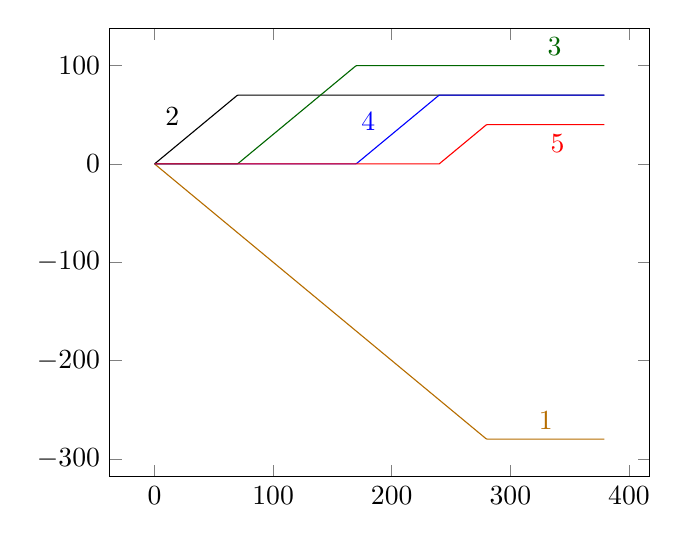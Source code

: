 
		\begin{tikzpicture}
		\begin{axis}[
		%	title={Average absolute error in sampling the GNK value},
		%	xlabel={Generator Capacity ($-p_1^l$)},
			%xmin=0, xmax=0.25,
			%ymin=0.001, ymax=0.05,
			%ymode=log,
			xtick={0,100,200,300,400},
			%ytick={0,20,40,60,80,100},
			%yticklabel=$\pgfmathprintnumber{\tick}\%$,
			legend pos=south west,
			%ymajorgrids=true,
			%grid style=dashed,
			%xticklabel style={/pgf/number format/fixed}
		]
		\addplot[color={rgb:red,4;green,2;yellow,1}] coordinates {
(0.1,-0.1)(1.3,-1.3)(2.5,-2.5)(3.7,-3.7)(4.9,-4.9)(6.1,-6.1)(7.3,-7.3)(8.5,-8.5)(9.7,-9.7)(10.9,-10.9)(12.1,-12.1)(13.3,-13.3)(14.5,-14.5)(15.7,-15.7)(16.9,-16.9)(18.1,-18.1)(19.3,-19.3)(20.5,-20.5)(21.7,-21.7)(22.9,-22.9)(24.1,-24.1)(25.3,-25.3)(26.5,-26.5)(27.7,-27.7)(28.9,-28.9)(30.1,-30.1)(31.3,-31.3)(32.5,-32.5)(33.7,-33.7)(34.9,-34.9)(36.1,-36.1)(37.3,-37.3)(38.5,-38.5)(39.7,-39.7)(40.9,-40.9)(42.1,-42.1)(43.3,-43.3)(44.5,-44.5)(45.7,-45.7)(46.9,-46.9)(48.1,-48.1)(49.3,-49.3)(50.5,-50.5)(51.7,-51.7)(52.9,-52.9)(54.1,-54.1)(55.3,-55.3)(56.5,-56.5)(57.7,-57.7)(58.9,-58.9)(60.1,-60.1)(61.3,-61.3)(62.5,-62.5)(63.7,-63.7)(64.9,-64.9)(66.1,-66.1)(67.3,-67.3)(68.5,-68.5)(69.7,-69.7)(70.9,-70.9)(72.1,-72.1)(73.3,-73.3)(74.5,-74.5)(75.7,-75.7)(76.9,-76.9)(78.1,-78.1)(79.3,-79.3)(80.5,-80.5)(81.7,-81.7)(82.9,-82.9)(84.1,-84.1)(85.3,-85.3)(86.5,-86.5)(87.7,-87.7)(88.9,-88.9)(90.1,-90.1)(91.3,-91.3)(92.5,-92.5)(93.7,-93.7)(94.9,-94.9)(96.1,-96.1)(97.3,-97.3)(98.5,-98.5)(99.7,-99.7)(100.9,-100.9)(102.1,-102.1)(103.3,-103.3)(104.5,-104.5)(105.7,-105.7)(106.9,-106.9)(108.1,-108.1)(109.3,-109.3)(110.5,-110.5)(111.7,-111.7)(112.9,-112.9)(114.1,-114.1)(115.3,-115.3)(116.5,-116.5)(117.7,-117.7)(118.9,-118.9)(120.1,-120.1)(121.3,-121.3)(122.5,-122.5)(123.7,-123.7)(124.9,-124.9)(126.1,-126.1)(127.3,-127.3)(128.5,-128.5)(129.7,-129.7)(130.9,-130.9)(132.1,-132.1)(133.3,-133.3)(134.5,-134.5)(135.7,-135.7)(136.9,-136.9)(138.1,-138.1)(139.3,-139.3)(140.5,-140.5)(141.7,-141.7)(142.9,-142.9)(144.1,-144.1)(145.3,-145.3)(146.5,-146.5)(147.7,-147.7)(148.9,-148.9)(150.1,-150.1)(151.3,-151.3)(152.5,-152.5)(153.7,-153.7)(154.9,-154.9)(156.1,-156.1)(157.3,-157.3)(158.5,-158.5)(159.7,-159.7)(160.9,-160.9)(162.1,-162.1)(163.3,-163.3)(164.5,-164.5)(165.7,-165.7)(166.9,-166.9)(168.1,-168.1)(169.3,-169.3)(170.5,-170.5)(171.7,-171.7)(172.9,-172.9)(174.1,-174.1)(175.3,-175.3)(176.5,-176.5)(177.7,-177.7)(178.9,-178.9)(180.1,-180.1)(181.3,-181.3)(182.5,-182.5)(183.7,-183.7)(184.9,-184.9)(186.1,-186.1)(187.3,-187.3)(188.5,-188.5)(189.7,-189.7)(190.9,-190.9)(192.1,-192.1)(193.3,-193.3)(194.5,-194.5)(195.7,-195.7)(196.9,-196.9)(198.1,-198.1)(199.3,-199.3)(200.5,-200.5)(201.7,-201.7)(202.9,-202.9)(204.1,-204.1)(205.3,-205.3)(206.5,-206.5)(207.7,-207.7)(208.9,-208.9)(210.1,-210.1)(211.3,-211.3)(212.5,-212.5)(213.7,-213.7)(214.9,-214.9)(216.1,-216.1)(217.3,-217.3)(218.5,-218.5)(219.7,-219.7)(220.9,-220.9)(222.1,-222.1)(223.3,-223.3)(224.5,-224.5)(225.7,-225.7)(226.9,-226.9)(228.1,-228.1)(229.3,-229.3)(230.5,-230.5)(231.7,-231.7)(232.9,-232.9)(234.1,-234.1)(235.3,-235.3)(236.5,-236.5)(237.7,-237.7)(238.9,-238.9)(240.1,-240.1)(241.3,-241.3)(242.5,-242.5)(243.7,-243.7)(244.9,-244.9)(246.1,-246.1)(247.3,-247.3)(248.5,-248.5)(249.7,-249.7)(250.9,-250.9)(252.1,-252.1)(253.3,-253.3)(254.5,-254.5)(255.7,-255.7)(256.9,-256.9)(258.1,-258.1)(259.3,-259.3)(260.5,-260.5)(261.7,-261.7)(262.9,-262.9)(264.1,-264.1)(265.3,-265.3)(266.5,-266.5)(267.7,-267.7)(268.9,-268.9)(270.1,-270.1)(271.3,-271.3)(272.5,-272.5)(273.7,-273.7)(274.9,-274.9)(276.1,-276.1)(277.3,-277.3)(278.5,-278.5)(279.7,-279.7)(280.9,-280.0)(282.1,-280.0)(283.3,-280.0)(284.5,-280.0)(285.7,-280.0)(286.9,-280.0)(288.1,-280.0)(289.3,-280.0)(290.5,-280.0)(291.7,-280.0)(292.9,-280.0)(294.1,-280.0)(295.3,-280.0)(296.5,-280.0)(297.7,-280.0)(298.9,-280.0)(300.1,-280.0)(301.3,-280.0)(302.5,-280.0)(303.7,-280.0)(304.9,-280.0)(306.1,-280.0)(307.3,-280.0)(308.5,-280.0)(309.7,-280.0)(310.9,-280.0)(312.1,-280.0)(313.3,-280.0)(314.5,-280.0)(315.7,-280.0)(316.9,-280.0)(318.1,-280.0)(319.3,-280.0)(320.5,-280.0)(321.7,-280.0)(322.9,-280.0)(324.1,-280.0)(325.3,-280.0)(326.5,-280.0)(327.7,-280.0)(328.9,-280.0)(330.1,-280.0)(331.3,-280.0)(332.5,-280.0)(333.7,-280.0)(334.9,-280.0)(336.1,-280.0)(337.3,-280.0)(338.5,-280.0)(339.7,-280.0)(340.9,-280.0)(342.1,-280.0)(343.3,-280.0)(344.5,-280.0)(345.7,-280.0)(346.9,-280.0)(348.1,-280.0)(349.3,-280.0)(350.5,-280.0)(351.7,-280.0)(352.9,-280.0)(354.1,-280.0)(355.3,-280.0)(356.5,-280.0)(357.7,-280.0)(358.9,-280.0)(360.1,-280.0)(361.3,-280.0)(362.5,-280.0)(363.7,-280.0)(364.9,-280.0)(366.1,-280.0)(367.3,-280.0)(368.5,-280.0)(369.7,-280.0)(370.9,-280.0)(372.1,-280.0)(373.3,-280.0)(374.5,-280.0)(375.7,-280.0)(376.9,-280.0)(378.1,-280.0)(379.3,-280.0)
			}node[pos=0.9](endofplotsquare){} ;
		\node [above,color={rgb:red,4;green,2;yellow,1}] at (endofplotsquare) {1};
		\addplot[] coordinates {
(0.1,0.1)(1.3,1.3)(2.5,2.5)(3.7,3.7)(4.9,4.9)(6.1,6.1)(7.3,7.3)(8.5,8.5)(9.7,9.7)(10.9,10.9)(12.1,12.1)(13.3,13.3)(14.5,14.5)(15.7,15.7)(16.9,16.9)(18.1,18.1)(19.3,19.3)(20.5,20.5)(21.7,21.7)(22.9,22.9)(24.1,24.1)(25.3,25.3)(26.5,26.5)(27.7,27.7)(28.9,28.9)(30.1,30.1)(31.3,31.3)(32.5,32.5)(33.7,33.7)(34.9,34.9)(36.1,36.1)(37.3,37.3)(38.5,38.5)(39.7,39.7)(40.9,40.9)(42.1,42.1)(43.3,43.3)(44.5,44.5)(45.7,45.7)(46.9,46.9)(48.1,48.1)(49.3,49.3)(50.5,50.5)(51.7,51.7)(52.9,52.9)(54.1,54.1)(55.3,55.3)(56.5,56.5)(57.7,57.7)(58.9,58.9)(60.1,60.1)(61.3,61.3)(62.5,62.5)(63.7,63.7)(64.9,64.9)(66.1,66.1)(67.3,67.3)(68.5,68.5)(69.7,69.7)(70.9,70.0)(72.1,70.0)(73.3,70.0)(74.5,70.0)(75.7,70.0)(76.9,70.0)(78.1,70.0)(79.3,70.0)(80.5,70.0)(81.7,70.0)(82.9,70.0)(84.1,70.0)(85.3,70.0)(86.5,70.0)(87.7,70.0)(88.9,70.0)(90.1,70.0)(91.3,70.0)(92.5,70.0)(93.7,70.0)(94.9,70.0)(96.1,70.0)(97.3,70.0)(98.5,70.0)(99.7,70.0)(100.9,70.0)(102.1,70.0)(103.3,70.0)(104.5,70.0)(105.7,70.0)(106.9,70.0)(108.1,70.0)(109.3,70.0)(110.5,70.0)(111.7,70.0)(112.9,70.0)(114.1,70.0)(115.3,70.0)(116.5,70.0)(117.7,70.0)(118.9,70.0)(120.1,70.0)(121.3,70.0)(122.5,70.0)(123.7,70.0)(124.9,70.0)(126.1,70.0)(127.3,70.0)(128.5,70.0)(129.7,70.0)(130.9,70.0)(132.1,70.0)(133.3,70.0)(134.5,70.0)(135.7,70.0)(136.9,70.0)(138.1,70.0)(139.3,70.0)(140.5,70.0)(141.7,70.0)(142.9,70.0)(144.1,70.0)(145.3,70.0)(146.5,70.0)(147.7,70.0)(148.9,70.0)(150.1,70.0)(151.3,70.0)(152.5,70.0)(153.7,70.0)(154.9,70.0)(156.1,70.0)(157.3,70.0)(158.5,70.0)(159.7,70.0)(160.9,70.0)(162.1,70.0)(163.3,70.0)(164.5,70.0)(165.7,70.0)(166.9,70.0)(168.1,70.0)(169.3,70.0)(170.5,70.0)(171.7,70.0)(172.9,70.0)(174.1,70.0)(175.3,70.0)(176.5,70.0)(177.7,70.0)(178.9,70.0)(180.1,70.0)(181.3,70.0)(182.5,70.0)(183.7,70.0)(184.9,70.0)(186.1,70.0)(187.3,70.0)(188.5,70.0)(189.7,70.0)(190.9,70.0)(192.1,70.0)(193.3,70.0)(194.5,70.0)(195.7,70.0)(196.9,70.0)(198.1,70.0)(199.3,70.0)(200.5,70.0)(201.7,70.0)(202.9,70.0)(204.1,70.0)(205.3,70.0)(206.5,70.0)(207.7,70.0)(208.9,70.0)(210.1,70.0)(211.3,70.0)(212.5,70.0)(213.7,70.0)(214.9,70.0)(216.1,70.0)(217.3,70.0)(218.5,70.0)(219.7,70.0)(220.9,70.0)(222.1,70.0)(223.3,70.0)(224.5,70.0)(225.7,70.0)(226.9,70.0)(228.1,70.0)(229.3,70.0)(230.5,70.0)(231.7,70.0)(232.9,70.0)(234.1,70.0)(235.3,70.0)(236.5,70.0)(237.7,70.0)(238.9,70.0)(240.1,70.0)(241.3,70.0)(242.5,70.0)(243.7,70.0)(244.9,70.0)(246.1,70.0)(247.3,70.0)(248.5,70.0)(249.7,70.0)(250.9,70.0)(252.1,70.0)(253.3,70.0)(254.5,70.0)(255.7,70.0)(256.9,70.0)(258.1,70.0)(259.3,70.0)(260.5,70.0)(261.7,70.0)(262.9,70.0)(264.1,70.0)(265.3,70.0)(266.5,70.0)(267.7,70.0)(268.9,70.0)(270.1,70.0)(271.3,70.0)(272.5,70.0)(273.7,70.0)(274.9,70.0)(276.1,70.0)(277.3,70.0)(278.5,70.0)(279.7,70.0)(280.9,70.0)(282.1,70.0)(283.3,70.0)(284.5,70.0)(285.7,70.0)(286.9,70.0)(288.1,70.0)(289.3,70.0)(290.5,70.0)(291.7,70.0)(292.9,70.0)(294.1,70.0)(295.3,70.0)(296.5,70.0)(297.7,70.0)(298.9,70.0)(300.1,70.0)(301.3,70.0)(302.5,70.0)(303.7,70.0)(304.9,70.0)(306.1,70.0)(307.3,70.0)(308.5,70.0)(309.7,70.0)(310.9,70.0)(312.1,70.0)(313.3,70.0)(314.5,70.0)(315.7,70.0)(316.9,70.0)(318.1,70.0)(319.3,70.0)(320.5,70.0)(321.7,70.0)(322.9,70.0)(324.1,70.0)(325.3,70.0)(326.5,70.0)(327.7,70.0)(328.9,70.0)(330.1,70.0)(331.3,70.0)(332.5,70.0)(333.7,70.0)(334.9,70.0)(336.1,70.0)(337.3,70.0)(338.5,70.0)(339.7,70.0)(340.9,70.0)(342.1,70.0)(343.3,70.0)(344.5,70.0)(345.7,70.0)(346.9,70.0)(348.1,70.0)(349.3,70.0)(350.5,70.0)(351.7,70.0)(352.9,70.0)(354.1,70.0)(355.3,70.0)(356.5,70.0)(357.7,70.0)(358.9,70.0)(360.1,70.0)(361.3,70.0)(362.5,70.0)(363.7,70.0)(364.9,70.0)(366.1,70.0)(367.3,70.0)(368.5,70.0)(369.7,70.0)(370.9,70.0)(372.1,70.0)(373.3,70.0)(374.5,70.0)(375.7,70.0)(376.9,70.0)(378.1,70.0)(379.3,70.0)
			}node[pos=0.1](endofplotsquare){} ;
		\node [above left] at (endofplotsquare) {2};
		\addplot[color=black!60!green] coordinates {
(0.1,-0.0)(1.3,-0.0)(2.5,-0.0)(3.7,-0.0)(4.9,-0.0)(6.1,-0.0)(7.3,-0.0)(8.5,-0.0)(9.7,-0.0)(10.9,-0.0)(12.1,-0.0)(13.3,-0.0)(14.5,-0.0)(15.7,-0.0)(16.9,-0.0)(18.1,-0.0)(19.3,-0.0)(20.5,-0.0)(21.7,-0.0)(22.9,-0.0)(24.1,-0.0)(25.3,-0.0)(26.5,-0.0)(27.7,-0.0)(28.9,-0.0)(30.1,-0.0)(31.3,-0.0)(32.5,-0.0)(33.7,-0.0)(34.9,-0.0)(36.1,-0.0)(37.3,-0.0)(38.5,-0.0)(39.7,-0.0)(40.9,-0.0)(42.1,-0.0)(43.3,-0.0)(44.5,-0.0)(45.7,-0.0)(46.9,-0.0)(48.1,-0.0)(49.3,-0.0)(50.5,-0.0)(51.7,-0.0)(52.9,-0.0)(54.1,-0.0)(55.3,-0.0)(56.5,-0.0)(57.7,-0.0)(58.9,-0.0)(60.1,-0.0)(61.3,-0.0)(62.5,-0.0)(63.7,-0.0)(64.9,-0.0)(66.1,-0.0)(67.3,-0.0)(68.5,-0.0)(69.7,-0.0)(70.9,0.9)(72.1,2.1)(73.3,3.3)(74.5,4.5)(75.7,5.7)(76.9,6.9)(78.1,8.1)(79.3,9.3)(80.5,10.5)(81.7,11.7)(82.9,12.9)(84.1,14.1)(85.3,15.3)(86.5,16.5)(87.7,17.7)(88.9,18.9)(90.1,20.1)(91.3,21.3)(92.5,22.5)(93.7,23.7)(94.9,24.9)(96.1,26.1)(97.3,27.3)(98.5,28.5)(99.7,29.7)(100.9,30.9)(102.1,32.1)(103.3,33.3)(104.5,34.5)(105.7,35.7)(106.9,36.9)(108.1,38.1)(109.3,39.3)(110.5,40.5)(111.7,41.7)(112.9,42.9)(114.1,44.1)(115.3,45.3)(116.5,46.5)(117.7,47.7)(118.9,48.9)(120.1,50.1)(121.3,51.3)(122.5,52.5)(123.7,53.7)(124.9,54.9)(126.1,56.1)(127.3,57.3)(128.5,58.5)(129.7,59.7)(130.9,60.9)(132.1,62.1)(133.3,63.3)(134.5,64.5)(135.7,65.7)(136.9,66.9)(138.1,68.1)(139.3,69.3)(140.5,70.5)(141.7,71.7)(142.9,72.9)(144.1,74.1)(145.3,75.3)(146.5,76.5)(147.7,77.7)(148.9,78.9)(150.1,80.1)(151.3,81.3)(152.5,82.5)(153.7,83.7)(154.9,84.9)(156.1,86.1)(157.3,87.3)(158.5,88.5)(159.7,89.7)(160.9,90.9)(162.1,92.1)(163.3,93.3)(164.5,94.5)(165.7,95.7)(166.9,96.9)(168.1,98.1)(169.3,99.3)(170.5,100.0)(171.7,100.0)(172.9,100.0)(174.1,100.0)(175.3,100.0)(176.5,100.0)(177.7,100.0)(178.9,100.0)(180.1,100.0)(181.3,100.0)(182.5,100.0)(183.7,100.0)(184.9,100.0)(186.1,100.0)(187.3,100.0)(188.5,100.0)(189.7,100.0)(190.9,100.0)(192.1,100.0)(193.3,100.0)(194.5,100.0)(195.7,100.0)(196.9,100.0)(198.1,100.0)(199.3,100.0)(200.5,100.0)(201.7,100.0)(202.9,100.0)(204.1,100.0)(205.3,100.0)(206.5,100.0)(207.7,100.0)(208.9,100.0)(210.1,100.0)(211.3,100.0)(212.5,100.0)(213.7,100.0)(214.9,100.0)(216.1,100.0)(217.3,100.0)(218.5,100.0)(219.7,100.0)(220.9,100.0)(222.1,100.0)(223.3,100.0)(224.5,100.0)(225.7,100.0)(226.9,100.0)(228.1,100.0)(229.3,100.0)(230.5,100.0)(231.7,100.0)(232.9,100.0)(234.1,100.0)(235.3,100.0)(236.5,100.0)(237.7,100.0)(238.9,100.0)(240.1,100.0)(241.3,100.0)(242.5,100.0)(243.7,100.0)(244.9,100.0)(246.1,100.0)(247.3,100.0)(248.5,100.0)(249.7,100.0)(250.9,100.0)(252.1,100.0)(253.3,100.0)(254.5,100.0)(255.7,100.0)(256.9,100.0)(258.1,100.0)(259.3,100.0)(260.5,100.0)(261.7,100.0)(262.9,100.0)(264.1,100.0)(265.3,100.0)(266.5,100.0)(267.7,100.0)(268.9,100.0)(270.1,100.0)(271.3,100.0)(272.5,100.0)(273.7,100.0)(274.9,100.0)(276.1,100.0)(277.3,100.0)(278.5,100.0)(279.7,100.0)(280.9,100.0)(282.1,100.0)(283.3,100.0)(284.5,100.0)(285.7,100.0)(286.9,100.0)(288.1,100.0)(289.3,100.0)(290.5,100.0)(291.7,100.0)(292.9,100.0)(294.1,100.0)(295.3,100.0)(296.5,100.0)(297.7,100.0)(298.9,100.0)(300.1,100.0)(301.3,100.0)(302.5,100.0)(303.7,100.0)(304.9,100.0)(306.1,100.0)(307.3,100.0)(308.5,100.0)(309.7,100.0)(310.9,100.0)(312.1,100.0)(313.3,100.0)(314.5,100.0)(315.7,100.0)(316.9,100.0)(318.1,100.0)(319.3,100.0)(320.5,100.0)(321.7,100.0)(322.9,100.0)(324.1,100.0)(325.3,100.0)(326.5,100.0)(327.7,100.0)(328.9,100.0)(330.1,100.0)(331.3,100.0)(332.5,100.0)(333.7,100.0)(334.9,100.0)(336.1,100.0)(337.3,100.0)(338.5,100.0)(339.7,100.0)(340.9,100.0)(342.1,100.0)(343.3,100.0)(344.5,100.0)(345.7,100.0)(346.9,100.0)(348.1,100.0)(349.3,100.0)(350.5,100.0)(351.7,100.0)(352.9,100.0)(354.1,100.0)(355.3,100.0)(356.5,100.0)(357.7,100.0)(358.9,100.0)(360.1,100.0)(361.3,100.0)(362.5,100.0)(363.7,100.0)(364.9,100.0)(366.1,100.0)(367.3,100.0)(368.5,100.0)(369.7,100.0)(370.9,100.0)(372.1,100.0)(373.3,100.0)(374.5,100.0)(375.7,100.0)(376.9,100.0)(378.1,100.0)(379.3,100.0)
			}node[pos=0.9](endofplotsquare){} ;
		\node [above, color=black!60!green] at (endofplotsquare) {3};
		\addplot[color=blue] coordinates {
(0.1,-0.0)(1.3,-0.0)(2.5,-0.0)(3.7,-0.0)(4.9,-0.0)(6.1,-0.0)(7.3,-0.0)(8.5,-0.0)(9.7,-0.0)(10.9,-0.0)(12.1,-0.0)(13.3,-0.0)(14.5,-0.0)(15.7,-0.0)(16.9,-0.0)(18.1,-0.0)(19.3,-0.0)(20.5,-0.0)(21.7,-0.0)(22.9,-0.0)(24.1,-0.0)(25.3,-0.0)(26.5,-0.0)(27.7,-0.0)(28.9,-0.0)(30.1,-0.0)(31.3,-0.0)(32.5,-0.0)(33.7,-0.0)(34.9,-0.0)(36.1,-0.0)(37.3,-0.0)(38.5,-0.0)(39.7,-0.0)(40.9,-0.0)(42.1,-0.0)(43.3,-0.0)(44.5,-0.0)(45.7,-0.0)(46.9,-0.0)(48.1,-0.0)(49.3,-0.0)(50.5,-0.0)(51.7,-0.0)(52.9,-0.0)(54.1,-0.0)(55.3,-0.0)(56.5,-0.0)(57.7,-0.0)(58.9,-0.0)(60.1,-0.0)(61.3,-0.0)(62.5,-0.0)(63.7,-0.0)(64.9,-0.0)(66.1,-0.0)(67.3,-0.0)(68.5,-0.0)(69.7,-0.0)(70.9,-0.0)(72.1,-0.0)(73.3,-0.0)(74.5,-0.0)(75.7,-0.0)(76.9,-0.0)(78.1,-0.0)(79.3,-0.0)(80.5,-0.0)(81.7,-0.0)(82.9,-0.0)(84.1,-0.0)(85.3,-0.0)(86.5,-0.0)(87.7,-0.0)(88.9,-0.0)(90.1,-0.0)(91.3,-0.0)(92.5,-0.0)(93.7,-0.0)(94.9,-0.0)(96.1,-0.0)(97.3,-0.0)(98.5,-0.0)(99.7,-0.0)(100.9,-0.0)(102.1,-0.0)(103.3,-0.0)(104.5,-0.0)(105.7,-0.0)(106.9,-0.0)(108.1,-0.0)(109.3,-0.0)(110.5,-0.0)(111.7,-0.0)(112.9,-0.0)(114.1,-0.0)(115.3,-0.0)(116.5,-0.0)(117.7,-0.0)(118.9,-0.0)(120.1,-0.0)(121.3,-0.0)(122.5,-0.0)(123.7,-0.0)(124.9,-0.0)(126.1,-0.0)(127.3,-0.0)(128.5,-0.0)(129.7,-0.0)(130.9,-0.0)(132.1,-0.0)(133.3,-0.0)(134.5,-0.0)(135.7,-0.0)(136.9,-0.0)(138.1,-0.0)(139.3,-0.0)(140.5,-0.0)(141.7,-0.0)(142.9,-0.0)(144.1,-0.0)(145.3,-0.0)(146.5,-0.0)(147.7,-0.0)(148.9,-0.0)(150.1,-0.0)(151.3,-0.0)(152.5,-0.0)(153.7,-0.0)(154.9,-0.0)(156.1,-0.0)(157.3,-0.0)(158.5,-0.0)(159.7,-0.0)(160.9,-0.0)(162.1,-0.0)(163.3,-0.0)(164.5,-0.0)(165.7,-0.0)(166.9,-0.0)(168.1,-0.0)(169.3,-0.0)(170.5,0.5)(171.7,1.7)(172.9,2.9)(174.1,4.1)(175.3,5.3)(176.5,6.5)(177.7,7.7)(178.9,8.9)(180.1,10.1)(181.3,11.3)(182.5,12.5)(183.7,13.7)(184.9,14.9)(186.1,16.1)(187.3,17.3)(188.5,18.5)(189.7,19.7)(190.9,20.9)(192.1,22.1)(193.3,23.3)(194.5,24.5)(195.7,25.7)(196.9,26.9)(198.1,28.1)(199.3,29.3)(200.5,30.5)(201.7,31.7)(202.9,32.9)(204.1,34.1)(205.3,35.3)(206.5,36.5)(207.7,37.7)(208.9,38.9)(210.1,40.1)(211.3,41.3)(212.5,42.5)(213.7,43.7)(214.9,44.9)(216.1,46.1)(217.3,47.3)(218.5,48.5)(219.7,49.7)(220.9,50.9)(222.1,52.1)(223.3,53.3)(224.5,54.5)(225.7,55.7)(226.9,56.9)(228.1,58.1)(229.3,59.3)(230.5,60.5)(231.7,61.7)(232.9,62.9)(234.1,64.1)(235.3,65.3)(236.5,66.5)(237.7,67.7)(238.9,68.9)(240.1,70.0)(241.3,70.0)(242.5,70.0)(243.7,70.0)(244.9,70.0)(246.1,70.0)(247.3,70.0)(248.5,70.0)(249.7,70.0)(250.9,70.0)(252.1,70.0)(253.3,70.0)(254.5,70.0)(255.7,70.0)(256.9,70.0)(258.1,70.0)(259.3,70.0)(260.5,70.0)(261.7,70.0)(262.9,70.0)(264.1,70.0)(265.3,70.0)(266.5,70.0)(267.7,70.0)(268.9,70.0)(270.1,70.0)(271.3,70.0)(272.5,70.0)(273.7,70.0)(274.9,70.0)(276.1,70.0)(277.3,70.0)(278.5,70.0)(279.7,70.0)(280.9,70.0)(282.1,70.0)(283.3,70.0)(284.5,70.0)(285.7,70.0)(286.9,70.0)(288.1,70.0)(289.3,70.0)(290.5,70.0)(291.7,70.0)(292.9,70.0)(294.1,70.0)(295.3,70.0)(296.5,70.0)(297.7,70.0)(298.9,70.0)(300.1,70.0)(301.3,70.0)(302.5,70.0)(303.7,70.0)(304.9,70.0)(306.1,70.0)(307.3,70.0)(308.5,70.0)(309.7,70.0)(310.9,70.0)(312.1,70.0)(313.3,70.0)(314.5,70.0)(315.7,70.0)(316.9,70.0)(318.1,70.0)(319.3,70.0)(320.5,70.0)(321.7,70.0)(322.9,70.0)(324.1,70.0)(325.3,70.0)(326.5,70.0)(327.7,70.0)(328.9,70.0)(330.1,70.0)(331.3,70.0)(332.5,70.0)(333.7,70.0)(334.9,70.0)(336.1,70.0)(337.3,70.0)(338.5,70.0)(339.7,70.0)(340.9,70.0)(342.1,70.0)(343.3,70.0)(344.5,70.0)(345.7,70.0)(346.9,70.0)(348.1,70.0)(349.3,70.0)(350.5,70.0)(351.7,70.0)(352.9,70.0)(354.1,70.0)(355.3,70.0)(356.5,70.0)(357.7,70.0)(358.9,70.0)(360.1,70.0)(361.3,70.0)(362.5,70.0)(363.7,70.0)(364.9,70.0)(366.1,70.0)(367.3,70.0)(368.5,70.0)(369.7,70.0)(370.9,70.0)(372.1,70.0)(373.3,70.0)(374.5,70.0)(375.7,70.0)(376.9,70.0)(378.1,70.0)(379.3,70.0)
			}node[pos=0.5](endofplotsquare){} ;
		\node [above left,color=blue] at (endofplotsquare) {4};
		\addplot[color=red] coordinates {
(0.1,-0.0)(1.3,-0.0)(2.5,-0.0)(3.7,-0.0)(4.9,-0.0)(6.1,-0.0)(7.3,-0.0)(8.5,-0.0)(9.7,-0.0)(10.9,-0.0)(12.1,-0.0)(13.3,-0.0)(14.5,-0.0)(15.7,-0.0)(16.9,-0.0)(18.1,-0.0)(19.3,-0.0)(20.5,-0.0)(21.7,-0.0)(22.9,-0.0)(24.1,-0.0)(25.3,-0.0)(26.5,-0.0)(27.7,-0.0)(28.9,-0.0)(30.1,-0.0)(31.3,-0.0)(32.5,-0.0)(33.7,-0.0)(34.9,-0.0)(36.1,-0.0)(37.3,-0.0)(38.5,-0.0)(39.7,-0.0)(40.9,-0.0)(42.1,-0.0)(43.3,-0.0)(44.5,-0.0)(45.7,-0.0)(46.9,-0.0)(48.1,-0.0)(49.3,-0.0)(50.5,-0.0)(51.7,-0.0)(52.9,-0.0)(54.1,-0.0)(55.3,-0.0)(56.5,-0.0)(57.7,-0.0)(58.9,-0.0)(60.1,-0.0)(61.3,-0.0)(62.5,-0.0)(63.7,-0.0)(64.9,-0.0)(66.1,-0.0)(67.3,-0.0)(68.5,-0.0)(69.7,-0.0)(70.9,-0.0)(72.1,-0.0)(73.3,-0.0)(74.5,-0.0)(75.7,-0.0)(76.9,-0.0)(78.1,-0.0)(79.3,-0.0)(80.5,-0.0)(81.7,-0.0)(82.9,-0.0)(84.1,-0.0)(85.3,-0.0)(86.5,-0.0)(87.7,-0.0)(88.9,-0.0)(90.1,-0.0)(91.3,-0.0)(92.5,-0.0)(93.7,-0.0)(94.9,-0.0)(96.1,-0.0)(97.3,-0.0)(98.5,-0.0)(99.7,-0.0)(100.9,-0.0)(102.1,-0.0)(103.3,-0.0)(104.5,-0.0)(105.7,-0.0)(106.9,-0.0)(108.1,-0.0)(109.3,-0.0)(110.5,-0.0)(111.7,-0.0)(112.9,-0.0)(114.1,-0.0)(115.3,-0.0)(116.5,-0.0)(117.7,-0.0)(118.9,-0.0)(120.1,-0.0)(121.3,-0.0)(122.5,-0.0)(123.7,-0.0)(124.9,-0.0)(126.1,-0.0)(127.3,-0.0)(128.5,-0.0)(129.7,-0.0)(130.9,-0.0)(132.1,-0.0)(133.3,-0.0)(134.5,-0.0)(135.7,-0.0)(136.9,-0.0)(138.1,-0.0)(139.3,-0.0)(140.5,-0.0)(141.7,-0.0)(142.9,-0.0)(144.1,-0.0)(145.3,-0.0)(146.5,-0.0)(147.7,-0.0)(148.9,-0.0)(150.1,-0.0)(151.3,-0.0)(152.5,-0.0)(153.7,-0.0)(154.9,-0.0)(156.1,-0.0)(157.3,-0.0)(158.5,-0.0)(159.7,-0.0)(160.9,-0.0)(162.1,-0.0)(163.3,-0.0)(164.5,-0.0)(165.7,-0.0)(166.9,-0.0)(168.1,-0.0)(169.3,-0.0)(170.5,-0.0)(171.7,-0.0)(172.9,-0.0)(174.1,-0.0)(175.3,-0.0)(176.5,-0.0)(177.7,-0.0)(178.9,-0.0)(180.1,-0.0)(181.3,-0.0)(182.5,-0.0)(183.7,-0.0)(184.9,-0.0)(186.1,-0.0)(187.3,-0.0)(188.5,-0.0)(189.7,-0.0)(190.9,-0.0)(192.1,-0.0)(193.3,-0.0)(194.5,-0.0)(195.7,-0.0)(196.9,-0.0)(198.1,-0.0)(199.3,-0.0)(200.5,-0.0)(201.7,-0.0)(202.9,-0.0)(204.1,-0.0)(205.3,-0.0)(206.5,-0.0)(207.7,-0.0)(208.9,-0.0)(210.1,-0.0)(211.3,-0.0)(212.5,-0.0)(213.7,-0.0)(214.9,-0.0)(216.1,-0.0)(217.3,-0.0)(218.5,-0.0)(219.7,-0.0)(220.9,-0.0)(222.1,-0.0)(223.3,-0.0)(224.5,-0.0)(225.7,-0.0)(226.9,-0.0)(228.1,-0.0)(229.3,-0.0)(230.5,-0.0)(231.7,-0.0)(232.9,-0.0)(234.1,-0.0)(235.3,-0.0)(236.5,-0.0)(237.7,-0.0)(238.9,-0.0)(240.1,0.1)(241.3,1.3)(242.5,2.5)(243.7,3.7)(244.9,4.9)(246.1,6.1)(247.3,7.3)(248.5,8.5)(249.7,9.7)(250.9,10.9)(252.1,12.1)(253.3,13.3)(254.5,14.5)(255.7,15.7)(256.9,16.9)(258.1,18.1)(259.3,19.3)(260.5,20.5)(261.7,21.7)(262.9,22.9)(264.1,24.1)(265.3,25.3)(266.5,26.5)(267.7,27.7)(268.9,28.9)(270.1,30.1)(271.3,31.3)(272.5,32.5)(273.7,33.7)(274.9,34.9)(276.1,36.1)(277.3,37.3)(278.5,38.5)(279.7,39.7)(280.9,40.0)(282.1,40.0)(283.3,40.0)(284.5,40.0)(285.7,40.0)(286.9,40.0)(288.1,40.0)(289.3,40.0)(290.5,40.0)(291.7,40.0)(292.9,40.0)(294.1,40.0)(295.3,40.0)(296.5,40.0)(297.7,40.0)(298.9,40.0)(300.1,40.0)(301.3,40.0)(302.5,40.0)(303.7,40.0)(304.9,40.0)(306.1,40.0)(307.3,40.0)(308.5,40.0)(309.7,40.0)(310.9,40.0)(312.1,40.0)(313.3,40.0)(314.5,40.0)(315.7,40.0)(316.9,40.0)(318.1,40.0)(319.3,40.0)(320.5,40.0)(321.7,40.0)(322.9,40.0)(324.1,40.0)(325.3,40.0)(326.5,40.0)(327.7,40.0)(328.9,40.0)(330.1,40.0)(331.3,40.0)(332.5,40.0)(333.7,40.0)(334.9,40.0)(336.1,40.0)(337.3,40.0)(338.5,40.0)(339.7,40.0)(340.9,40.0)(342.1,40.0)(343.3,40.0)(344.5,40.0)(345.7,40.0)(346.9,40.0)(348.1,40.0)(349.3,40.0)(350.5,40.0)(351.7,40.0)(352.9,40.0)(354.1,40.0)(355.3,40.0)(356.5,40.0)(357.7,40.0)(358.9,40.0)(360.1,40.0)(361.3,40.0)(362.5,40.0)(363.7,40.0)(364.9,40.0)(366.1,40.0)(367.3,40.0)(368.5,40.0)(369.7,40.0)(370.9,40.0)(372.1,40.0)(373.3,40.0)(374.5,40.0)(375.7,40.0)(376.9,40.0)(378.1,40.0)(379.3,40.0)
			}node[pos=0.9](endofplotsquare){} ;
		\node [below,color=red] at (endofplotsquare) {5};
		
		\end{axis}
		\end{tikzpicture}





